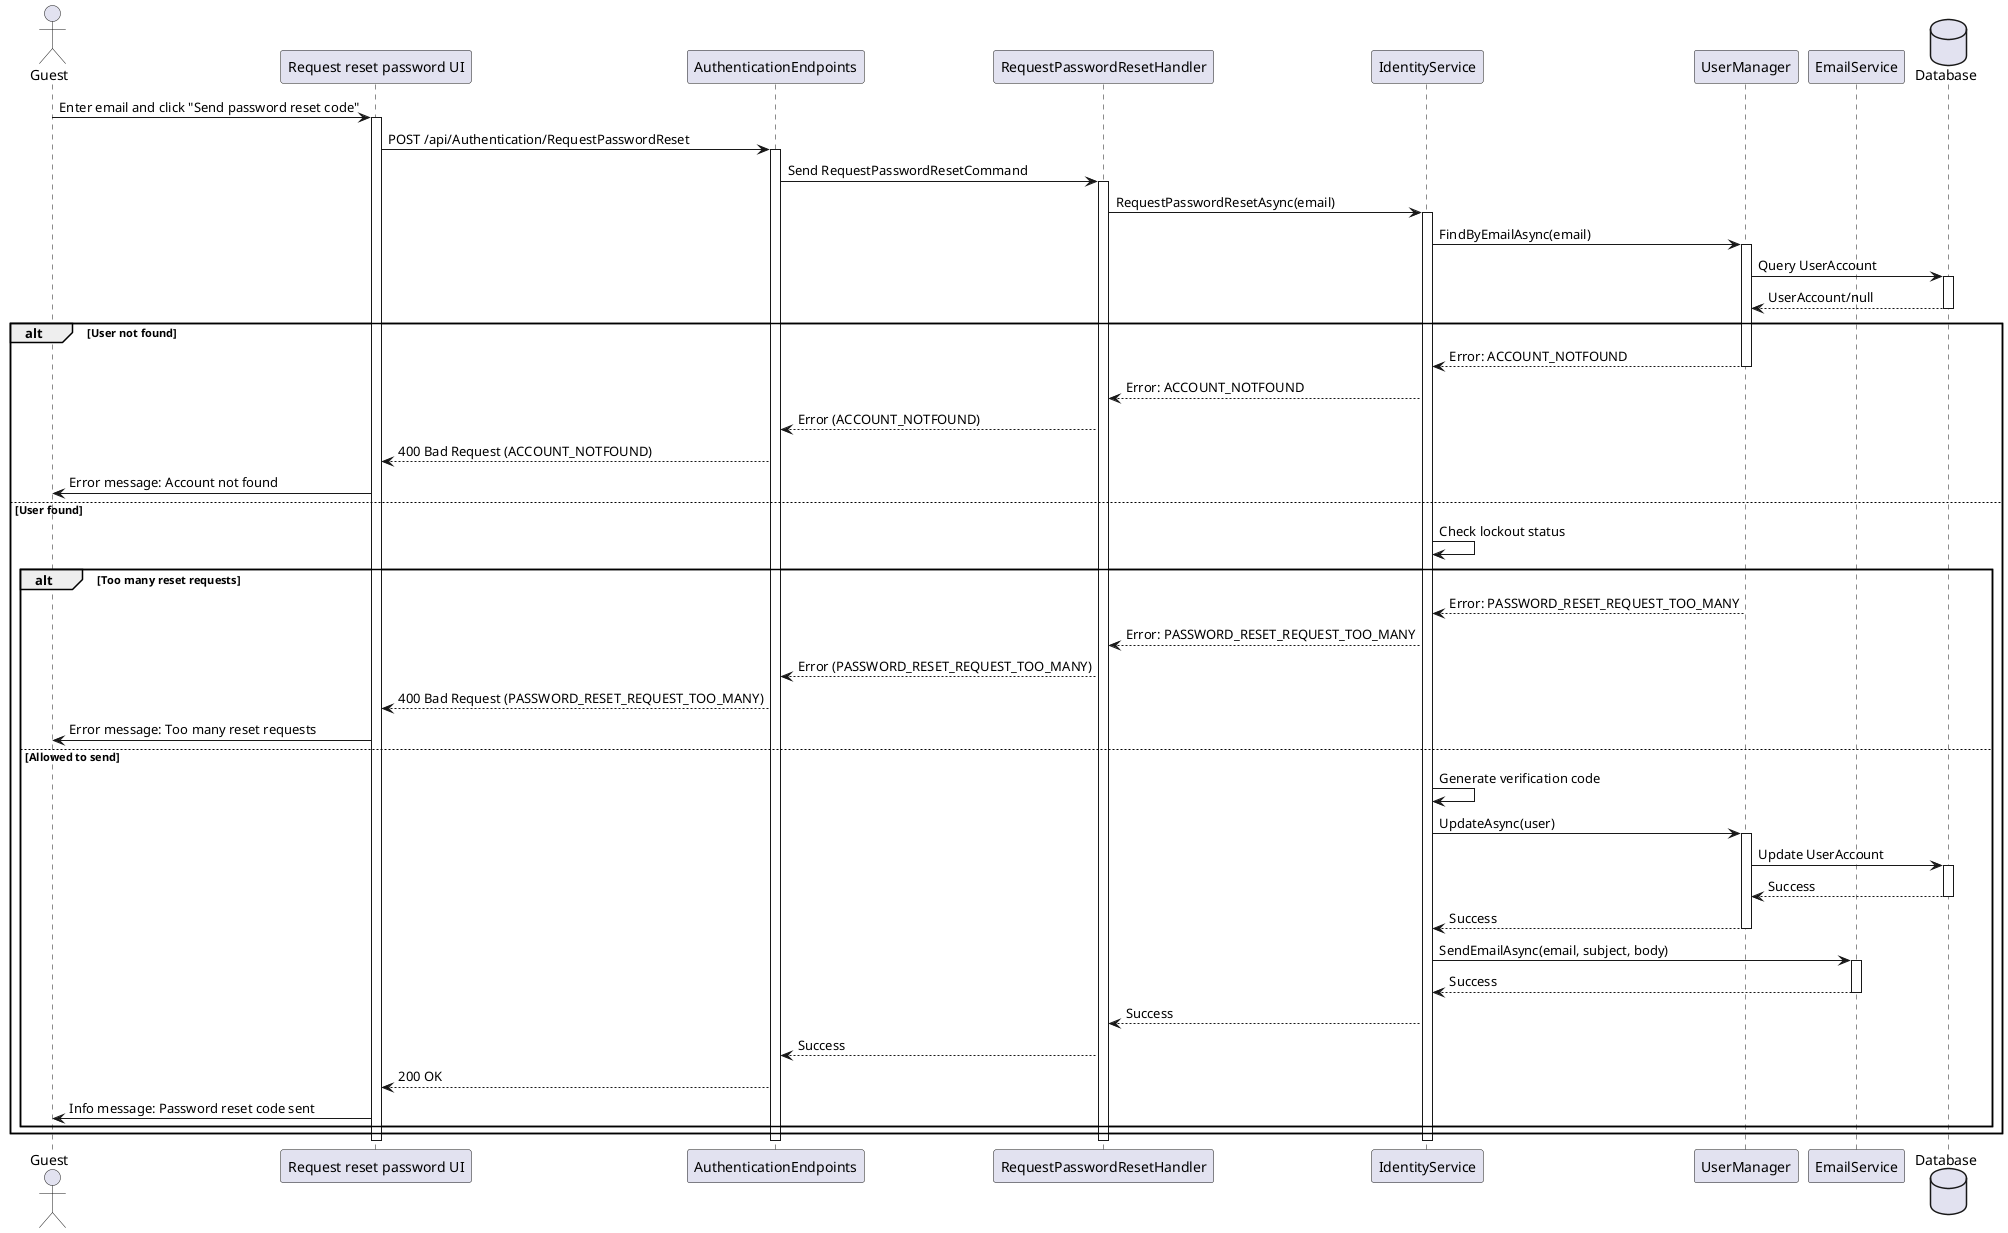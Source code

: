 @startuml
actor Guest as User
participant "Request reset password UI" as UI
participant AuthenticationEndpoints
participant RequestPasswordResetHandler
participant IdentityService
participant UserManager
participant EmailService
Database Database

User -> UI : Enter email and click "Send password reset code"
activate UI
UI -> AuthenticationEndpoints : POST /api/Authentication/RequestPasswordReset
activate AuthenticationEndpoints
AuthenticationEndpoints -> RequestPasswordResetHandler : Send RequestPasswordResetCommand
activate RequestPasswordResetHandler
RequestPasswordResetHandler -> IdentityService : RequestPasswordResetAsync(email)
activate IdentityService
IdentityService -> UserManager : FindByEmailAsync(email)
activate UserManager
UserManager -> Database : Query UserAccount
activate Database
Database --> UserManager : UserAccount/null
deactivate Database
alt User not found
    UserManager --> IdentityService : Error: ACCOUNT_NOTFOUND
    deactivate UserManager
    IdentityService --> RequestPasswordResetHandler : Error: ACCOUNT_NOTFOUND
    RequestPasswordResetHandler --> AuthenticationEndpoints : Error (ACCOUNT_NOTFOUND)
    AuthenticationEndpoints --> UI : 400 Bad Request (ACCOUNT_NOTFOUND)
    UI -> User : Error message: Account not found
else User found
    IdentityService -> IdentityService : Check lockout status
    alt Too many reset requests
        UserManager --> IdentityService : Error: PASSWORD_RESET_REQUEST_TOO_MANY
        deactivate UserManager
        IdentityService --> RequestPasswordResetHandler : Error: PASSWORD_RESET_REQUEST_TOO_MANY
        RequestPasswordResetHandler --> AuthenticationEndpoints : Error (PASSWORD_RESET_REQUEST_TOO_MANY)
        AuthenticationEndpoints --> UI : 400 Bad Request (PASSWORD_RESET_REQUEST_TOO_MANY)
        UI -> User : Error message: Too many reset requests
    else Allowed to send
        IdentityService -> IdentityService : Generate verification code
        IdentityService -> UserManager : UpdateAsync(user)
        activate UserManager
        UserManager -> Database : Update UserAccount
        activate Database
        Database --> UserManager : Success
        deactivate Database
        UserManager --> IdentityService : Success
        deactivate UserManager
        IdentityService -> EmailService : SendEmailAsync(email, subject, body)
        activate EmailService
        EmailService --> IdentityService : Success
        deactivate EmailService
        IdentityService --> RequestPasswordResetHandler : Success
        RequestPasswordResetHandler --> AuthenticationEndpoints : Success
        AuthenticationEndpoints --> UI : 200 OK
        UI -> User : Info message: Password reset code sent
    end
end
deactivate IdentityService
deactivate RequestPasswordResetHandler
deactivate AuthenticationEndpoints
deactivate UI
@enduml